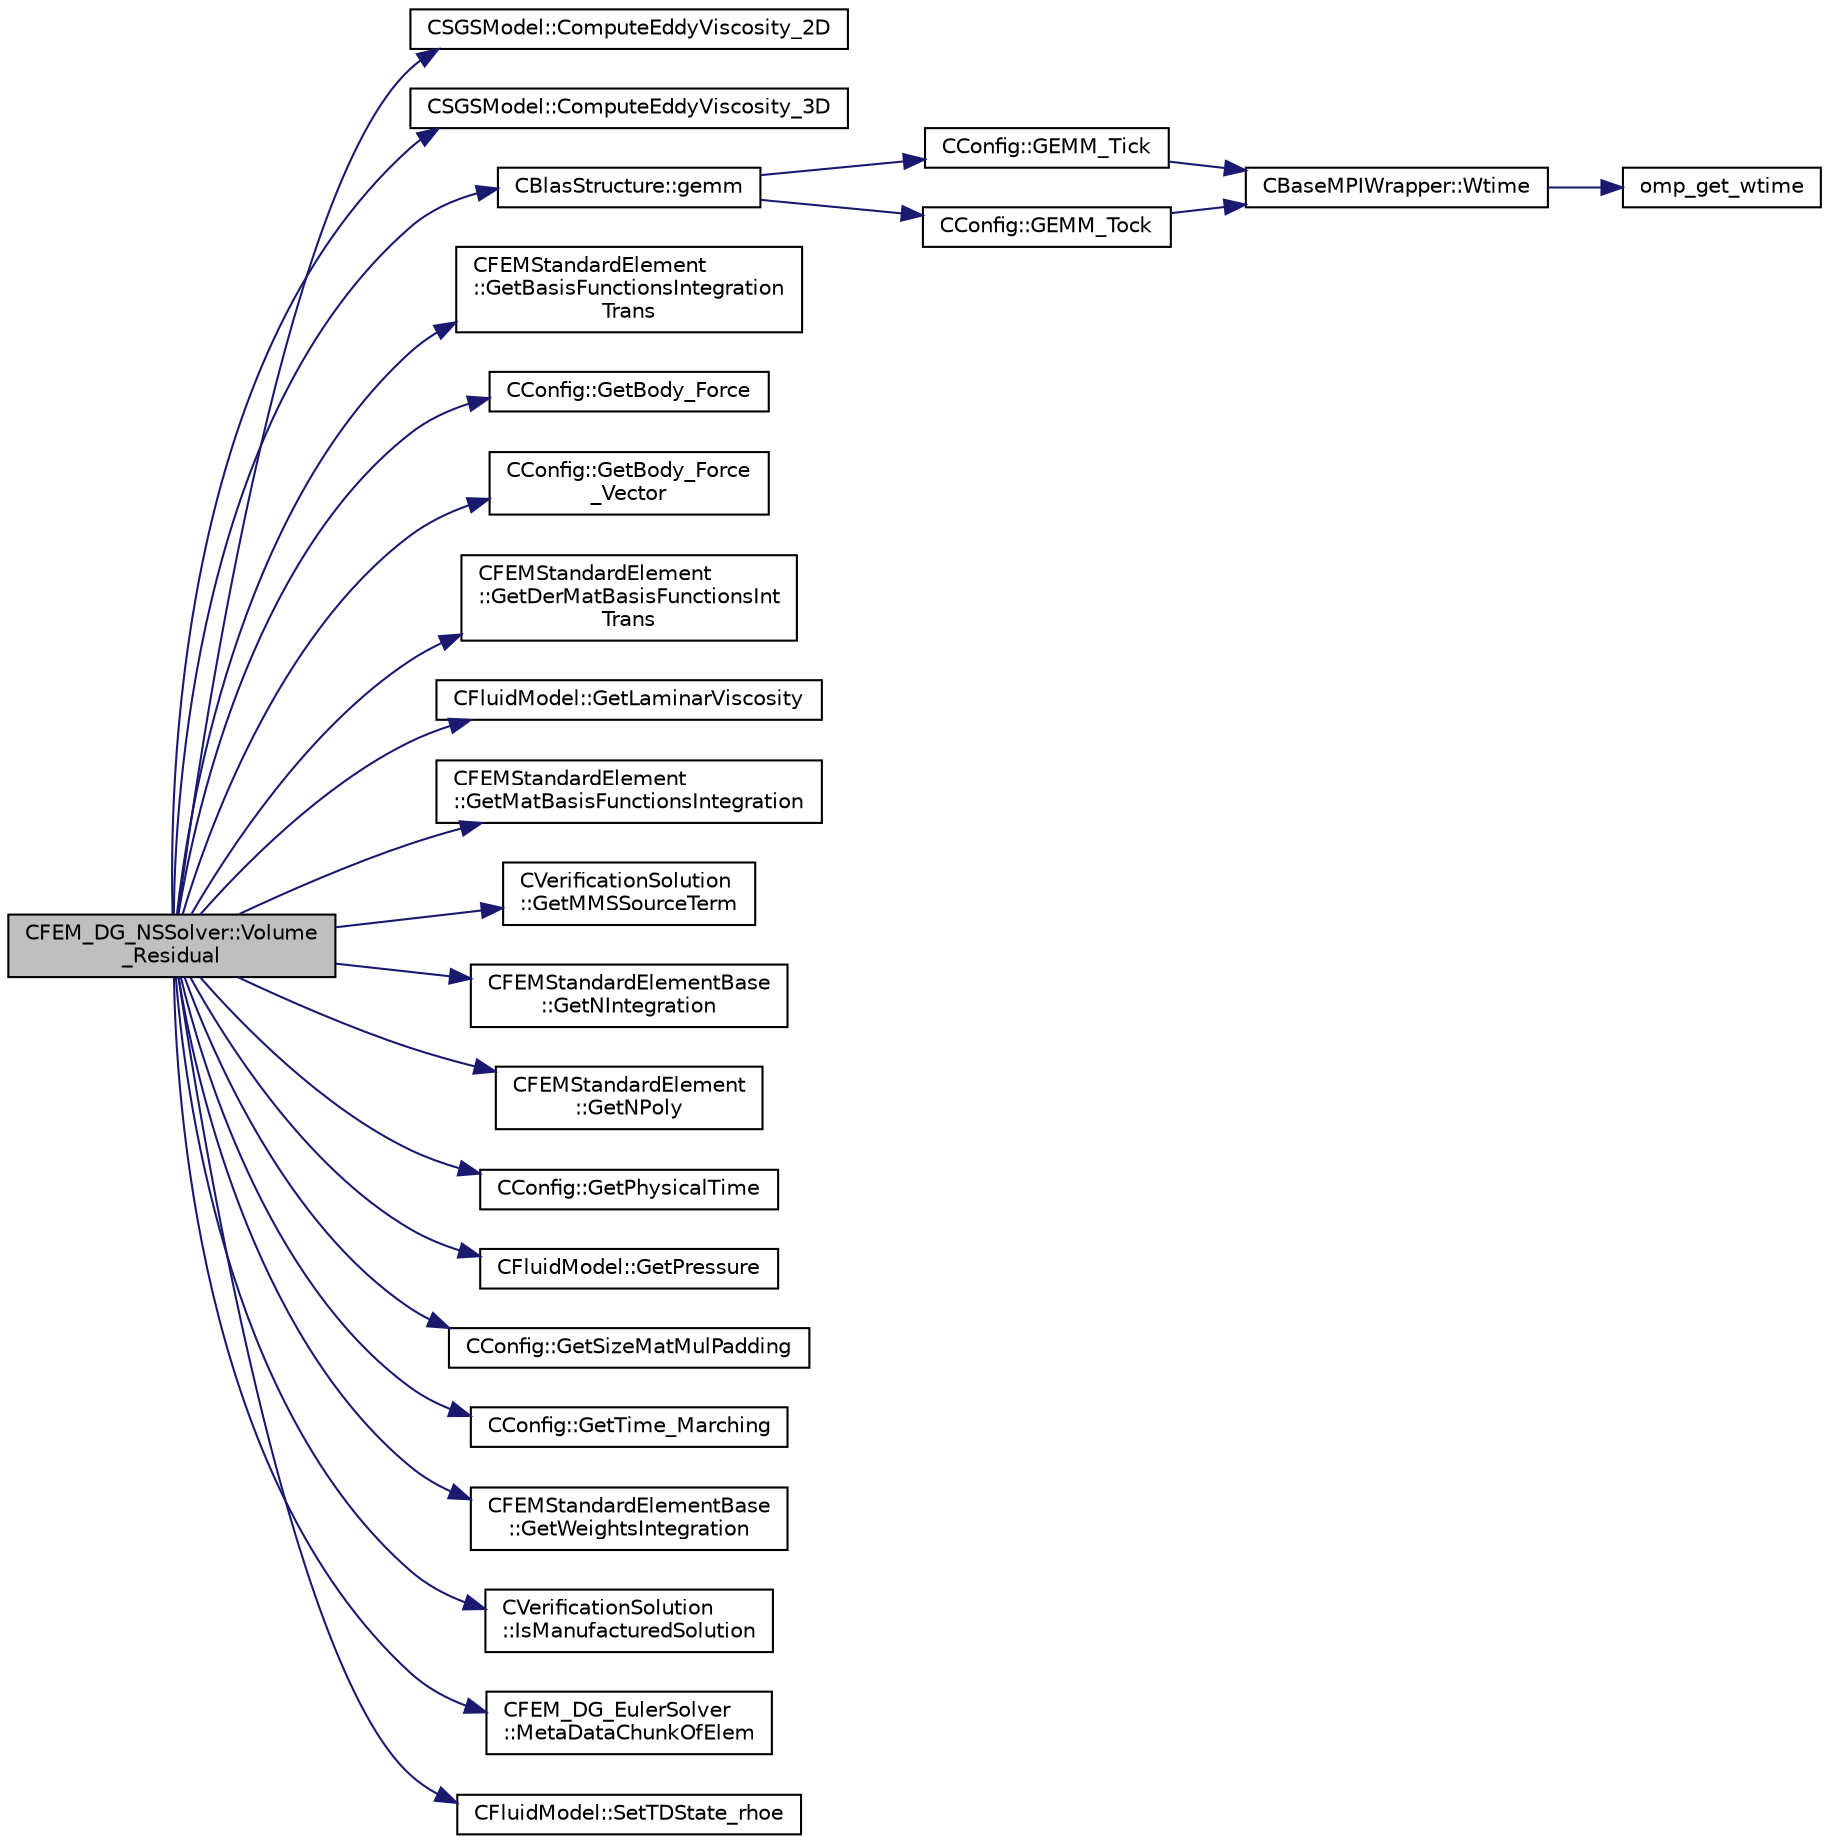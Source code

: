 digraph "CFEM_DG_NSSolver::Volume_Residual"
{
 // LATEX_PDF_SIZE
  edge [fontname="Helvetica",fontsize="10",labelfontname="Helvetica",labelfontsize="10"];
  node [fontname="Helvetica",fontsize="10",shape=record];
  rankdir="LR";
  Node1 [label="CFEM_DG_NSSolver::Volume\l_Residual",height=0.2,width=0.4,color="black", fillcolor="grey75", style="filled", fontcolor="black",tooltip="Compute the volume contributions to the spatial residual."];
  Node1 -> Node2 [color="midnightblue",fontsize="10",style="solid",fontname="Helvetica"];
  Node2 [label="CSGSModel::ComputeEddyViscosity_2D",height=0.2,width=0.4,color="black", fillcolor="white", style="filled",URL="$classCSGSModel.html#aebef9146565169091059c7b1a0fb926d",tooltip="Virtual function to determine the eddy viscosity for the given function arguments for a 2D simulation..."];
  Node1 -> Node3 [color="midnightblue",fontsize="10",style="solid",fontname="Helvetica"];
  Node3 [label="CSGSModel::ComputeEddyViscosity_3D",height=0.2,width=0.4,color="black", fillcolor="white", style="filled",URL="$classCSGSModel.html#a6017e86477c7d39b542d82a3b2b9f1cd",tooltip="Virtual function to determine the eddy viscosity for the given function arguments for a 3D simulation..."];
  Node1 -> Node4 [color="midnightblue",fontsize="10",style="solid",fontname="Helvetica"];
  Node4 [label="CBlasStructure::gemm",height=0.2,width=0.4,color="black", fillcolor="white", style="filled",URL="$classCBlasStructure.html#ad282634317e0a32bce7896e2ddc40043",tooltip="Function, which carries out a dense matrix product. It is a limited version of the BLAS gemm function..."];
  Node4 -> Node5 [color="midnightblue",fontsize="10",style="solid",fontname="Helvetica"];
  Node5 [label="CConfig::GEMM_Tick",height=0.2,width=0.4,color="black", fillcolor="white", style="filled",URL="$classCConfig.html#a2843524e5245c2c6128acdd20e746f4a",tooltip="Start the timer for profiling subroutines."];
  Node5 -> Node6 [color="midnightblue",fontsize="10",style="solid",fontname="Helvetica"];
  Node6 [label="CBaseMPIWrapper::Wtime",height=0.2,width=0.4,color="black", fillcolor="white", style="filled",URL="$classCBaseMPIWrapper.html#adcf32aa628d4b515e8835bc5c56fbf08",tooltip=" "];
  Node6 -> Node7 [color="midnightblue",fontsize="10",style="solid",fontname="Helvetica"];
  Node7 [label="omp_get_wtime",height=0.2,width=0.4,color="black", fillcolor="white", style="filled",URL="$omp__structure_8hpp.html#a649bd48ab038a72108f11f5a85316266",tooltip="Return the wall time."];
  Node4 -> Node8 [color="midnightblue",fontsize="10",style="solid",fontname="Helvetica"];
  Node8 [label="CConfig::GEMM_Tock",height=0.2,width=0.4,color="black", fillcolor="white", style="filled",URL="$classCConfig.html#a695fe18134532a43b328845dd0cce3bb",tooltip="Stop the timer for the GEMM profiling and store results."];
  Node8 -> Node6 [color="midnightblue",fontsize="10",style="solid",fontname="Helvetica"];
  Node1 -> Node9 [color="midnightblue",fontsize="10",style="solid",fontname="Helvetica"];
  Node9 [label="CFEMStandardElement\l::GetBasisFunctionsIntegration\lTrans",height=0.2,width=0.4,color="black", fillcolor="white", style="filled",URL="$classCFEMStandardElement.html#affb3cc64405ea150788c7c9739d8d6d5",tooltip="Function, which makes available the transpose of the basis functions in the integration points."];
  Node1 -> Node10 [color="midnightblue",fontsize="10",style="solid",fontname="Helvetica"];
  Node10 [label="CConfig::GetBody_Force",height=0.2,width=0.4,color="black", fillcolor="white", style="filled",URL="$classCConfig.html#a90249ccb3ccab165af6d95dc5d4fc68f",tooltip="Get information about the body force."];
  Node1 -> Node11 [color="midnightblue",fontsize="10",style="solid",fontname="Helvetica"];
  Node11 [label="CConfig::GetBody_Force\l_Vector",height=0.2,width=0.4,color="black", fillcolor="white", style="filled",URL="$classCConfig.html#adcfe24128655d4e063972fabd35b101e",tooltip="Get a pointer to the body force vector."];
  Node1 -> Node12 [color="midnightblue",fontsize="10",style="solid",fontname="Helvetica"];
  Node12 [label="CFEMStandardElement\l::GetDerMatBasisFunctionsInt\lTrans",height=0.2,width=0.4,color="black", fillcolor="white", style="filled",URL="$classCFEMStandardElement.html#acaed7911bdb18d3a9a0de508869d2670",tooltip="Function, which makes available the transpose matrix of the derivative of the basis functions in the ..."];
  Node1 -> Node13 [color="midnightblue",fontsize="10",style="solid",fontname="Helvetica"];
  Node13 [label="CFluidModel::GetLaminarViscosity",height=0.2,width=0.4,color="black", fillcolor="white", style="filled",URL="$classCFluidModel.html#ad0e35cb58779dc8fe3265c85b6c29905",tooltip="Get fluid dynamic viscosity."];
  Node1 -> Node14 [color="midnightblue",fontsize="10",style="solid",fontname="Helvetica"];
  Node14 [label="CFEMStandardElement\l::GetMatBasisFunctionsIntegration",height=0.2,width=0.4,color="black", fillcolor="white", style="filled",URL="$classCFEMStandardElement.html#a51b506fa4dc4b72b40b32dd0c85590f9",tooltip="Function, which makes available the matrix storage of the basis functions in the integration points."];
  Node1 -> Node15 [color="midnightblue",fontsize="10",style="solid",fontname="Helvetica"];
  Node15 [label="CVerificationSolution\l::GetMMSSourceTerm",height=0.2,width=0.4,color="black", fillcolor="white", style="filled",URL="$classCVerificationSolution.html#acb2e19001e55c60e498be21ff5c8a085",tooltip="Get the source term for the manufactured solution (MMS)."];
  Node1 -> Node16 [color="midnightblue",fontsize="10",style="solid",fontname="Helvetica"];
  Node16 [label="CFEMStandardElementBase\l::GetNIntegration",height=0.2,width=0.4,color="black", fillcolor="white", style="filled",URL="$classCFEMStandardElementBase.html#aa5ad06a05a1d7b66bccca65521168a3b",tooltip="Function, which makes available the number of integration points for this standard element."];
  Node1 -> Node17 [color="midnightblue",fontsize="10",style="solid",fontname="Helvetica"];
  Node17 [label="CFEMStandardElement\l::GetNPoly",height=0.2,width=0.4,color="black", fillcolor="white", style="filled",URL="$classCFEMStandardElement.html#a007e03cd4cc6bd8f37e54411eaf0b23f",tooltip="Function, which makes available the polynomial degree for this standard element."];
  Node1 -> Node18 [color="midnightblue",fontsize="10",style="solid",fontname="Helvetica"];
  Node18 [label="CConfig::GetPhysicalTime",height=0.2,width=0.4,color="black", fillcolor="white", style="filled",URL="$classCConfig.html#a4f4842f072c0484236e776956ff41cbb",tooltip="Get the current physical time."];
  Node1 -> Node19 [color="midnightblue",fontsize="10",style="solid",fontname="Helvetica"];
  Node19 [label="CFluidModel::GetPressure",height=0.2,width=0.4,color="black", fillcolor="white", style="filled",URL="$classCFluidModel.html#aee63b54308942e8b61b62a12a3278029",tooltip="Get fluid pressure."];
  Node1 -> Node20 [color="midnightblue",fontsize="10",style="solid",fontname="Helvetica"];
  Node20 [label="CConfig::GetSizeMatMulPadding",height=0.2,width=0.4,color="black", fillcolor="white", style="filled",URL="$classCConfig.html#a82d3faf3154d13bf694af4d818ef91c7",tooltip="Function to make available the matrix size in vectorization in order to optimize the gemm performance..."];
  Node1 -> Node21 [color="midnightblue",fontsize="10",style="solid",fontname="Helvetica"];
  Node21 [label="CConfig::GetTime_Marching",height=0.2,width=0.4,color="black", fillcolor="white", style="filled",URL="$classCConfig.html#ac47e04d76ce865893a94dcedd3c9b6a5",tooltip="Provides information about the time integration, and change the write in the output files information..."];
  Node1 -> Node22 [color="midnightblue",fontsize="10",style="solid",fontname="Helvetica"];
  Node22 [label="CFEMStandardElementBase\l::GetWeightsIntegration",height=0.2,width=0.4,color="black", fillcolor="white", style="filled",URL="$classCFEMStandardElementBase.html#a07b708843f8de8a1f5a4f7113866f10e",tooltip="Function, which makes available the weights in the integration points."];
  Node1 -> Node23 [color="midnightblue",fontsize="10",style="solid",fontname="Helvetica"];
  Node23 [label="CVerificationSolution\l::IsManufacturedSolution",height=0.2,width=0.4,color="black", fillcolor="white", style="filled",URL="$classCVerificationSolution.html#ad236e991301c3037e45206d939deb668",tooltip="Whether or not this verification solution is a manufactured solution."];
  Node1 -> Node24 [color="midnightblue",fontsize="10",style="solid",fontname="Helvetica"];
  Node24 [label="CFEM_DG_EulerSolver\l::MetaDataChunkOfElem",height=0.2,width=0.4,color="black", fillcolor="white", style="filled",URL="$classCFEM__DG__EulerSolver.html#ad358fa06c0e5b2762ad3258eb2c677e2",tooltip="Template function, which determines some meta data for the chunk of elements/faces that must be treat..."];
  Node1 -> Node25 [color="midnightblue",fontsize="10",style="solid",fontname="Helvetica"];
  Node25 [label="CFluidModel::SetTDState_rhoe",height=0.2,width=0.4,color="black", fillcolor="white", style="filled",URL="$classCFluidModel.html#a0c795f4190d7f03963bd4ba50f43c641",tooltip="virtual member that would be different for each gas model implemented"];
}
